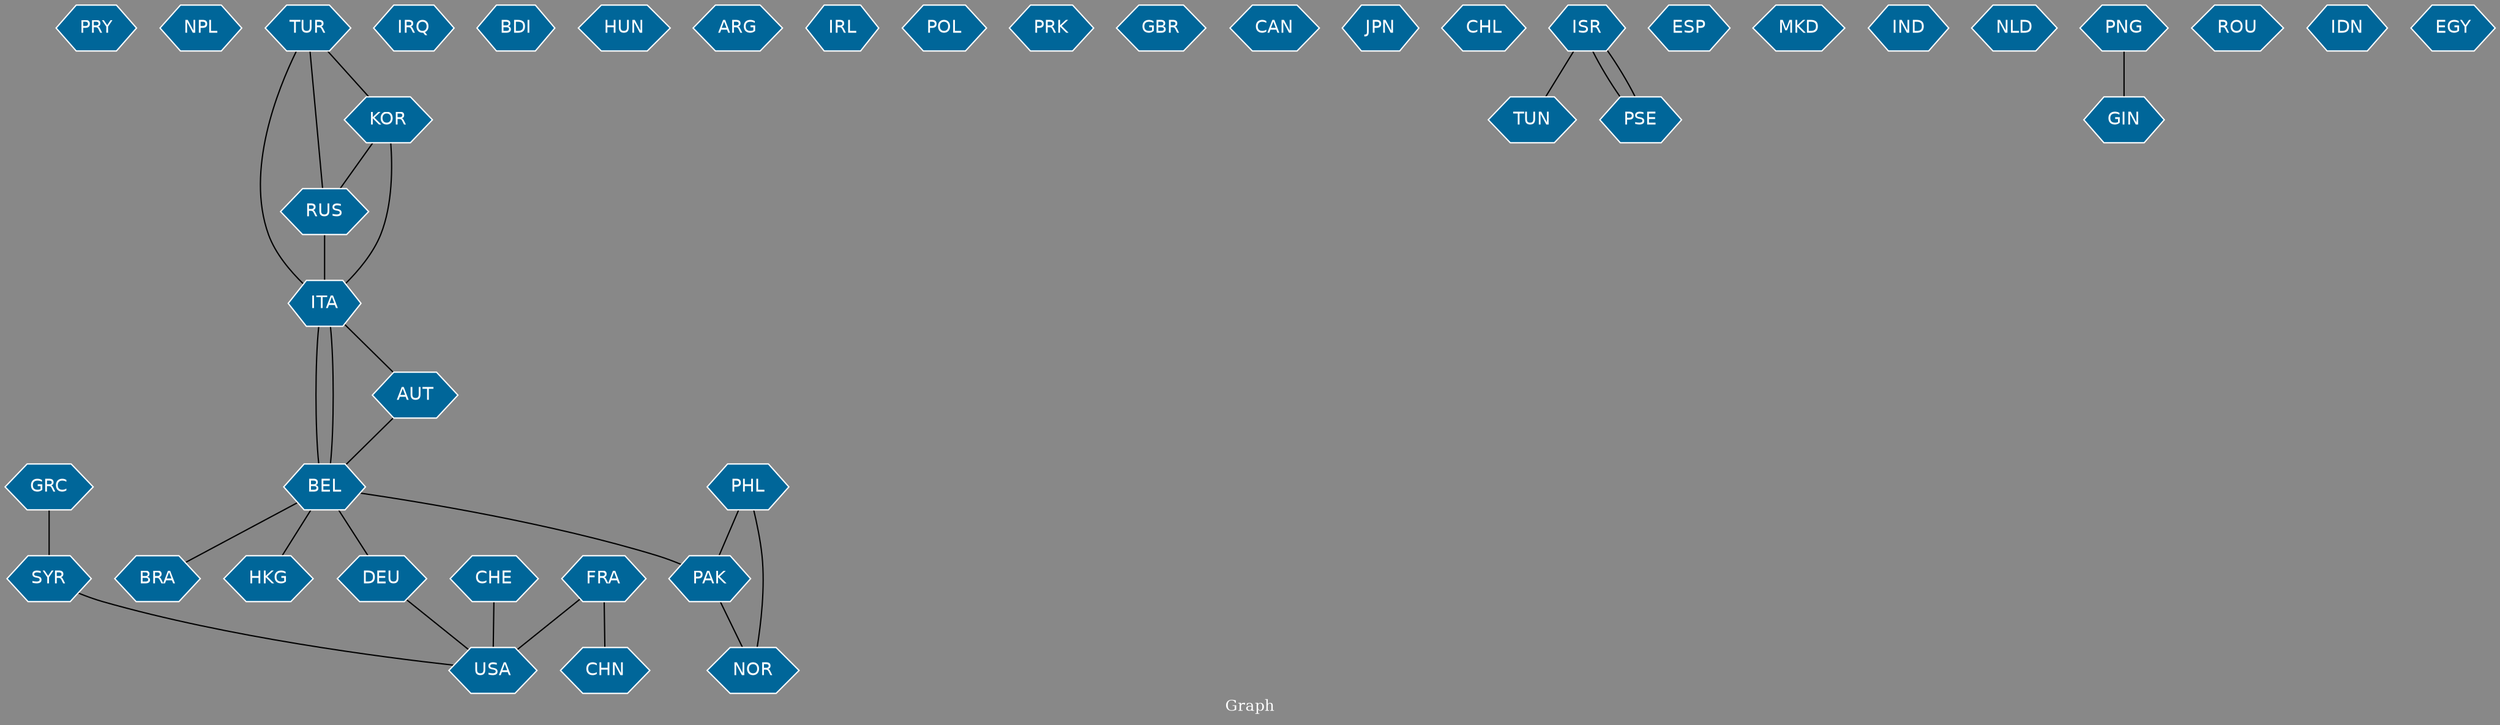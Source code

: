 // Countries together in item graph
graph {
	graph [bgcolor="#888888" fontcolor=white fontsize=12 label="Graph" outputorder=edgesfirst overlap=prism]
	node [color=white fillcolor="#006699" fontcolor=white fontname=Helvetica shape=hexagon style=filled]
	edge [arrowhead=open color=black fontcolor=white fontname=Courier fontsize=12]
		PRY [label=PRY]
		NPL [label=NPL]
		TUR [label=TUR]
		FRA [label=FRA]
		CHN [label=CHN]
		IRQ [label=IRQ]
		BDI [label=BDI]
		CHE [label=CHE]
		USA [label=USA]
		HUN [label=HUN]
		ARG [label=ARG]
		IRL [label=IRL]
		POL [label=POL]
		PRK [label=PRK]
		BEL [label=BEL]
		GBR [label=GBR]
		SYR [label=SYR]
		DEU [label=DEU]
		ITA [label=ITA]
		CAN [label=CAN]
		HKG [label=HKG]
		JPN [label=JPN]
		CHL [label=CHL]
		RUS [label=RUS]
		ISR [label=ISR]
		TUN [label=TUN]
		ESP [label=ESP]
		BRA [label=BRA]
		MKD [label=MKD]
		IND [label=IND]
		PSE [label=PSE]
		NLD [label=NLD]
		PNG [label=PNG]
		GIN [label=GIN]
		KOR [label=KOR]
		ROU [label=ROU]
		AUT [label=AUT]
		PAK [label=PAK]
		IDN [label=IDN]
		PHL [label=PHL]
		NOR [label=NOR]
		GRC [label=GRC]
		EGY [label=EGY]
			FRA -- USA [weight=2]
			SYR -- USA [weight=1]
			BEL -- HKG [weight=1]
			ISR -- PSE [weight=1]
			ITA -- AUT [weight=1]
			TUR -- ITA [weight=1]
			TUR -- KOR [weight=1]
			PAK -- NOR [weight=1]
			GRC -- SYR [weight=1]
			KOR -- ITA [weight=1]
			PHL -- NOR [weight=1]
			CHE -- USA [weight=1]
			KOR -- RUS [weight=1]
			DEU -- USA [weight=1]
			ITA -- BEL [weight=1]
			PSE -- ISR [weight=1]
			AUT -- BEL [weight=1]
			PHL -- PAK [weight=1]
			FRA -- CHN [weight=1]
			BEL -- ITA [weight=2]
			ISR -- TUN [weight=2]
			TUR -- RUS [weight=1]
			BEL -- BRA [weight=1]
			BEL -- DEU [weight=1]
			RUS -- ITA [weight=1]
			BEL -- PAK [weight=1]
			PNG -- GIN [weight=1]
}
